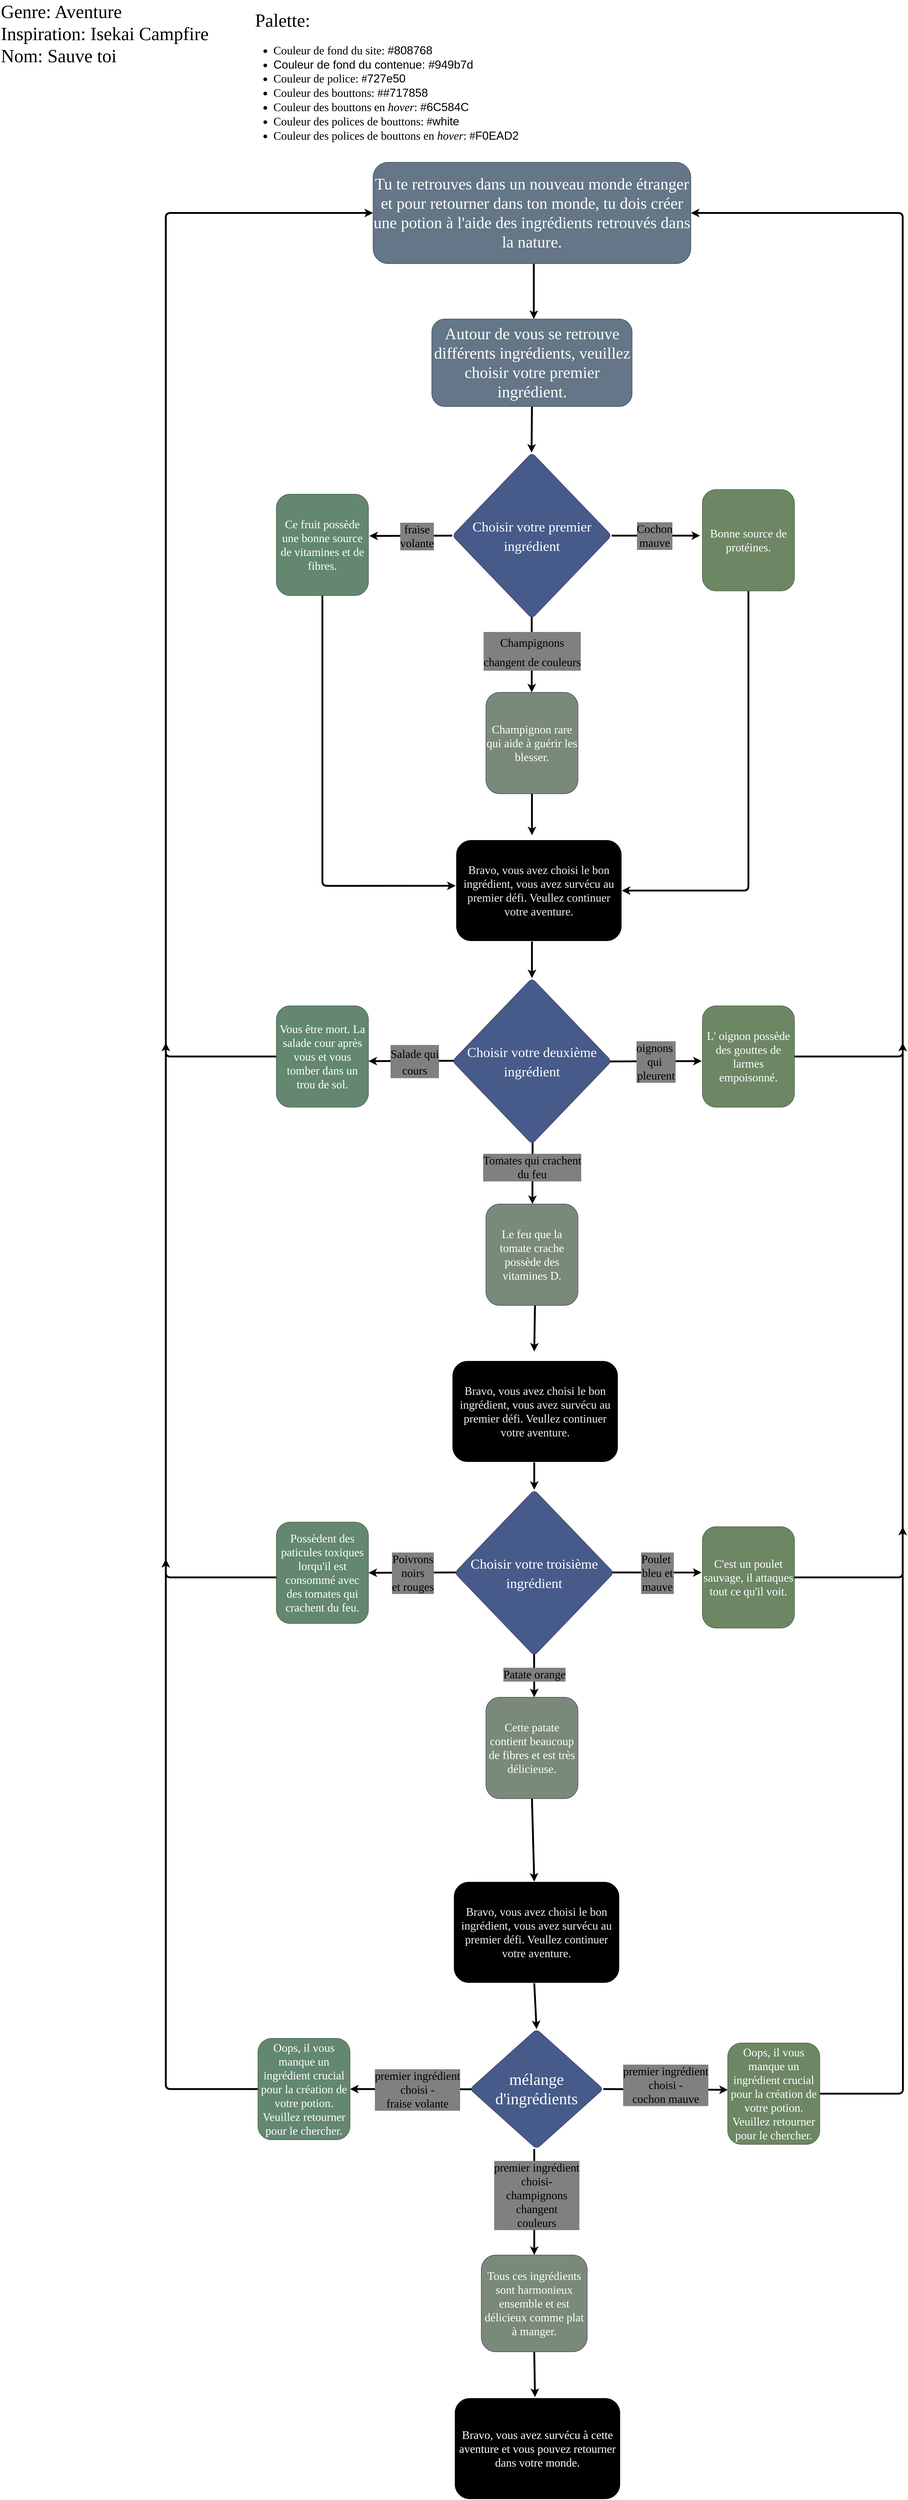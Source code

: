 <mxfile>
    <diagram id="G_w7JiNvkzIn2DHgnQeM" name="Page-1">
        <mxGraphModel dx="2579" dy="748" grid="1" gridSize="10" guides="1" tooltips="1" connect="1" arrows="1" fold="1" page="1" pageScale="1" pageWidth="1200" pageHeight="1920" background="none" math="0" shadow="0">
            <root>
                <mxCell id="0"/>
                <mxCell id="1" parent="0"/>
                <mxCell id="2" value="&lt;div style=&quot;font-size: 40px;&quot;&gt;&lt;span style=&quot;font-family: &amp;quot;Times New Roman&amp;quot;; background-color: initial;&quot;&gt;&lt;font style=&quot;font-size: 40px;&quot;&gt;Genre: Aventure&lt;/font&gt;&lt;/span&gt;&lt;/div&gt;&lt;font face=&quot;Times New Roman&quot; style=&quot;&quot;&gt;&lt;div style=&quot;font-size: 40px;&quot;&gt;&lt;span style=&quot;background-color: initial;&quot;&gt;&lt;font style=&quot;font-size: 40px;&quot;&gt;Inspiration: Isekai Campfire&lt;/font&gt;&lt;/span&gt;&lt;/div&gt;&lt;div style=&quot;font-size: 40px;&quot;&gt;&lt;span style=&quot;background-color: initial;&quot;&gt;Nom: Sauve toi&lt;/span&gt;&lt;/div&gt;&lt;div style=&quot;font-size: 40px;&quot;&gt;&lt;br&gt;&lt;/div&gt;&lt;/font&gt;" style="text;html=1;strokeColor=none;fillColor=none;align=left;verticalAlign=middle;whiteSpace=wrap;rounded=0;" parent="1" vertex="1">
                    <mxGeometry x="-1160" y="20" width="460" height="190" as="geometry"/>
                </mxCell>
                <mxCell id="253" style="html=1;strokeWidth=4;strokeColor=#000000;" parent="1" edge="1">
                    <mxGeometry relative="1" as="geometry">
                        <mxPoint x="-1" y="710" as="targetPoint"/>
                        <mxPoint x="-1" y="590" as="sourcePoint"/>
                    </mxGeometry>
                </mxCell>
                <mxCell id="20" value="Tu te retrouves dans un nouveau monde étranger et pour retourner dans ton monde, tu dois créer une potion à l'aide des ingrédients retrouvés dans la nature." style="rounded=1;whiteSpace=wrap;html=1;glass=0;fontFamily=Times New Roman;fontSize=35;fillColor=#647687;fontColor=#ffffff;strokeColor=#314354;" parent="1" vertex="1">
                    <mxGeometry x="-350" y="370" width="690" height="220" as="geometry"/>
                </mxCell>
                <mxCell id="23" value="" style="endArrow=classic;html=1;fontFamily=Times New Roman;fontSize=35;strokeColor=#000000;strokeWidth=4;exitX=0.5;exitY=1;exitDx=0;exitDy=0;" parent="1" edge="1">
                    <mxGeometry relative="1" as="geometry">
                        <mxPoint x="-5.485" y="1350" as="sourcePoint"/>
                        <mxPoint x="-5.49" y="1520" as="targetPoint"/>
                    </mxGeometry>
                </mxCell>
                <mxCell id="24" value="&lt;font style=&quot;font-size: 25px;&quot;&gt;Champignons&lt;br&gt;changent de couleurs&lt;/font&gt;" style="edgeLabel;resizable=0;html=1;align=center;verticalAlign=middle;rounded=1;glass=0;fontFamily=Times New Roman;fontSize=35;fontColor=#000000;labelBackgroundColor=#808080;" parent="23" connectable="0" vertex="1">
                    <mxGeometry relative="1" as="geometry">
                        <mxPoint y="-5" as="offset"/>
                    </mxGeometry>
                </mxCell>
                <mxCell id="26" value="" style="endArrow=classic;html=1;fontFamily=Times New Roman;fontSize=25;exitX=1;exitY=0.5;exitDx=0;exitDy=0;strokeColor=#000000;strokeWidth=4;" parent="1" source="21" edge="1">
                    <mxGeometry relative="1" as="geometry">
                        <mxPoint x="130" y="920" as="sourcePoint"/>
                        <mxPoint x="360" y="1180" as="targetPoint"/>
                    </mxGeometry>
                </mxCell>
                <mxCell id="27" value="Cochon&lt;br&gt;mauve" style="edgeLabel;resizable=0;html=1;align=center;verticalAlign=middle;rounded=1;glass=0;fontFamily=Times New Roman;fontSize=25;fontColor=#000000;labelBackgroundColor=#808080;" parent="26" connectable="0" vertex="1">
                    <mxGeometry relative="1" as="geometry">
                        <mxPoint x="-3" as="offset"/>
                    </mxGeometry>
                </mxCell>
                <mxCell id="29" value="" style="endArrow=classic;html=1;fontFamily=Times New Roman;fontSize=25;exitX=0;exitY=0.5;exitDx=0;exitDy=0;entryX=1.009;entryY=0.412;entryDx=0;entryDy=0;entryPerimeter=0;strokeColor=#000000;strokeWidth=4;" parent="1" source="21" target="31" edge="1">
                    <mxGeometry relative="1" as="geometry">
                        <mxPoint x="-605" y="1510" as="sourcePoint"/>
                        <mxPoint x="-275" y="1500" as="targetPoint"/>
                    </mxGeometry>
                </mxCell>
                <mxCell id="30" value="fraise&lt;br&gt;volante" style="edgeLabel;resizable=0;html=1;align=center;verticalAlign=middle;rounded=1;glass=0;fontFamily=Times New Roman;fontSize=25;fontColor=#000000;labelBackgroundColor=#808080;" parent="29" connectable="0" vertex="1">
                    <mxGeometry relative="1" as="geometry">
                        <mxPoint x="13" as="offset"/>
                    </mxGeometry>
                </mxCell>
                <mxCell id="250" style="edgeStyle=orthogonalEdgeStyle;html=1;strokeWidth=4;exitX=0.5;exitY=1;exitDx=0;exitDy=0;strokeColor=#000000;entryX=-0.002;entryY=0.453;entryDx=0;entryDy=0;entryPerimeter=0;" parent="1" source="31" target="282" edge="1">
                    <mxGeometry relative="1" as="geometry">
                        <Array as="points">
                            <mxPoint x="-460" y="1940"/>
                        </Array>
                        <mxPoint x="-180" y="1940" as="targetPoint"/>
                    </mxGeometry>
                </mxCell>
                <mxCell id="31" value="Ce fruit possède une bonne source de vitamines et de fibres." style="rounded=1;whiteSpace=wrap;html=1;glass=0;fontFamily=Times New Roman;fontSize=25;fillColor=#638771;fontColor=#ffffff;strokeColor=#3A5431;" parent="1" vertex="1">
                    <mxGeometry x="-560" y="1090" width="200" height="220" as="geometry"/>
                </mxCell>
                <mxCell id="60" value="" style="endArrow=classic;html=1;fontFamily=Times New Roman;fontSize=25;exitX=0.99;exitY=0.498;exitDx=0;exitDy=0;strokeColor=#000000;strokeWidth=4;entryX=-0.009;entryY=0.452;entryDx=0;entryDy=0;entryPerimeter=0;exitPerimeter=0;" parent="1" source="265" target="62" edge="1">
                    <mxGeometry relative="1" as="geometry">
                        <mxPoint x="240" y="3438" as="sourcePoint"/>
                        <mxPoint x="365" y="3438" as="targetPoint"/>
                    </mxGeometry>
                </mxCell>
                <mxCell id="61" value="Poulet&amp;nbsp;&lt;br&gt;bleu et&lt;br&gt;mauve" style="edgeLabel;resizable=0;html=1;align=center;verticalAlign=middle;rounded=1;glass=0;fontFamily=Times New Roman;fontSize=25;fontColor=#000000;labelBackgroundColor=#808080;" parent="60" connectable="0" vertex="1">
                    <mxGeometry relative="1" as="geometry"/>
                </mxCell>
                <mxCell id="62" value="C'est un poulet sauvage, il attaques tout ce qu'il voit." style="rounded=1;whiteSpace=wrap;html=1;glass=0;fontFamily=Times New Roman;fontSize=25;fillColor=#6d8764;fontColor=#ffffff;strokeColor=#3A5431;" parent="1" vertex="1">
                    <mxGeometry x="365" y="3330" width="200" height="220" as="geometry"/>
                </mxCell>
                <mxCell id="63" value="" style="endArrow=classic;html=1;fontFamily=Times New Roman;fontSize=25;exitX=0.012;exitY=0.498;exitDx=0;exitDy=0;strokeColor=#000000;strokeWidth=4;entryX=1;entryY=0.5;entryDx=0;entryDy=0;exitPerimeter=0;" parent="1" source="265" target="65" edge="1">
                    <mxGeometry relative="1" as="geometry">
                        <mxPoint x="-170" y="3440" as="sourcePoint"/>
                        <mxPoint x="-355" y="3440" as="targetPoint"/>
                    </mxGeometry>
                </mxCell>
                <mxCell id="64" value="Poivrons&lt;br&gt;noirs &lt;br&gt;et rouges" style="edgeLabel;resizable=0;html=1;align=center;verticalAlign=middle;rounded=1;glass=0;fontFamily=Times New Roman;fontSize=25;fontColor=#000000;labelBackgroundColor=#808080;" parent="63" connectable="0" vertex="1">
                    <mxGeometry relative="1" as="geometry"/>
                </mxCell>
                <mxCell id="65" value="Possèdent des paticules toxiques lorqu'il est consommé avec des tomates qui crachent du feu." style="rounded=1;whiteSpace=wrap;html=1;glass=0;fontFamily=Times New Roman;fontSize=25;fillColor=#638771;fontColor=#ffffff;strokeColor=#3A5431;" parent="1" vertex="1">
                    <mxGeometry x="-560" y="3320" width="200" height="220" as="geometry"/>
                </mxCell>
                <mxCell id="81" value="&lt;div style=&quot;font-family: &amp;quot;Times New Roman&amp;quot;; font-size: 40px; text-align: left;&quot;&gt;&lt;span style=&quot;background-color: initial;&quot;&gt;Palette:&lt;/span&gt;&lt;/div&gt;&lt;div style=&quot;text-align: left; font-size: 25px;&quot;&gt;&lt;ul&gt;&lt;li&gt;&lt;span style=&quot;background-color: initial; font-family: &amp;quot;Times New Roman&amp;quot;;&quot;&gt;Couleur de fond du site:&amp;nbsp;&lt;/span&gt;#808768&lt;/li&gt;&lt;li&gt;&lt;span style=&quot;background-color: initial;&quot;&gt;Couleur de fond du contenue:&amp;nbsp;&lt;/span&gt;#949b7d&lt;/li&gt;&lt;li&gt;&lt;span style=&quot;background-color: initial; font-family: &amp;quot;Times New Roman&amp;quot;;&quot;&gt;Couleur de police: #&lt;/span&gt;727e50&lt;/li&gt;&lt;li&gt;&lt;span style=&quot;font-family: &amp;quot;Times New Roman&amp;quot;; background-color: initial;&quot;&gt;Couleur des bouttons: #&lt;/span&gt;#717858&lt;/li&gt;&lt;li&gt;&lt;span style=&quot;font-family: &amp;quot;Times New Roman&amp;quot;; background-color: initial;&quot;&gt;Couleur des bouttons en&amp;nbsp;&lt;i&gt;hover&lt;/i&gt;:&amp;nbsp;&lt;/span&gt;#6C584C&lt;/li&gt;&lt;li&gt;&lt;span style=&quot;font-family: &amp;quot;Times New Roman&amp;quot;; background-color: initial;&quot;&gt;Couleur des polices de bouttons: #&lt;/span&gt;white&lt;/li&gt;&lt;li&gt;&lt;span style=&quot;background-color: initial; font-family: &amp;quot;Times New Roman&amp;quot;;&quot;&gt;Couleur des polices de bouttons en&amp;nbsp;&lt;/span&gt;&lt;i style=&quot;background-color: initial; font-family: &amp;quot;Times New Roman&amp;quot;;&quot;&gt;hover&lt;/i&gt;&lt;span style=&quot;background-color: initial; font-family: &amp;quot;Times New Roman&amp;quot;;&quot;&gt;: #&lt;/span&gt;F0EAD2&lt;/li&gt;&lt;/ul&gt;&lt;/div&gt;" style="text;html=1;strokeColor=none;fillColor=none;align=center;verticalAlign=middle;whiteSpace=wrap;rounded=0;" parent="1" vertex="1">
                    <mxGeometry x="-630" y="20" width="620" height="350" as="geometry"/>
                </mxCell>
                <mxCell id="83" value="" style="endArrow=classic;html=1;fontFamily=Times New Roman;fontSize=25;exitX=0.989;exitY=0.502;exitDx=0;exitDy=0;strokeColor=#000000;strokeWidth=4;exitPerimeter=0;entryX=-0.007;entryY=0.545;entryDx=0;entryDy=0;entryPerimeter=0;" parent="1" source="258" target="85" edge="1">
                    <mxGeometry relative="1" as="geometry">
                        <mxPoint x="240" y="2327.5" as="sourcePoint"/>
                        <mxPoint x="360" y="2320" as="targetPoint"/>
                    </mxGeometry>
                </mxCell>
                <mxCell id="84" value="oignons&amp;nbsp;&lt;br&gt;qui&amp;nbsp;&lt;br&gt;pleurent" style="edgeLabel;resizable=0;html=1;align=center;verticalAlign=middle;rounded=1;glass=0;fontFamily=Times New Roman;fontSize=25;fontColor=#000000;labelBackgroundColor=#808080;" parent="83" connectable="0" vertex="1">
                    <mxGeometry relative="1" as="geometry"/>
                </mxCell>
                <mxCell id="269" style="edgeStyle=orthogonalEdgeStyle;html=1;exitX=1;exitY=0.5;exitDx=0;exitDy=0;strokeColor=#000000;strokeWidth=4;fontSize=30;" parent="1" source="85" edge="1">
                    <mxGeometry relative="1" as="geometry">
                        <mxPoint x="800" y="2280" as="targetPoint"/>
                        <Array as="points">
                            <mxPoint x="800" y="2310"/>
                        </Array>
                    </mxGeometry>
                </mxCell>
                <mxCell id="85" value="L' oignon possède des gouttes de larmes empoisonné." style="rounded=1;whiteSpace=wrap;html=1;glass=0;fontFamily=Times New Roman;fontSize=25;fillColor=#6d8764;fontColor=#ffffff;strokeColor=#3A5431;" parent="1" vertex="1">
                    <mxGeometry x="365" y="2200" width="200" height="220" as="geometry"/>
                </mxCell>
                <mxCell id="86" value="" style="endArrow=classic;html=1;fontFamily=Times New Roman;fontSize=25;exitX=0;exitY=0.5;exitDx=0;exitDy=0;strokeColor=#3333FF;strokeWidth=4;startArrow=none;" parent="1" source="88" edge="1">
                    <mxGeometry relative="1" as="geometry">
                        <mxPoint x="-174.2" y="2322.04" as="sourcePoint"/>
                        <mxPoint x="-390" y="2320" as="targetPoint"/>
                    </mxGeometry>
                </mxCell>
                <mxCell id="89" value="" style="endArrow=classic;html=1;fontFamily=Times New Roman;fontSize=25;exitX=0.504;exitY=0.989;exitDx=0;exitDy=0;strokeColor=#000000;strokeWidth=4;exitPerimeter=0;" parent="1" source="258" edge="1">
                    <mxGeometry relative="1" as="geometry">
                        <mxPoint x="25" y="2470" as="sourcePoint"/>
                        <mxPoint x="-4" y="2630" as="targetPoint"/>
                    </mxGeometry>
                </mxCell>
                <mxCell id="90" value="Tomates qui crachent&lt;br&gt;du feu" style="edgeLabel;resizable=0;html=1;align=center;verticalAlign=middle;rounded=1;glass=0;fontFamily=Times New Roman;fontSize=25;fontColor=#000000;labelBackgroundColor=#808080;" parent="89" connectable="0" vertex="1">
                    <mxGeometry relative="1" as="geometry">
                        <mxPoint x="-1" y="-13" as="offset"/>
                    </mxGeometry>
                </mxCell>
                <mxCell id="21" value="&lt;font style=&quot;font-size: 30px;&quot;&gt;Choisir votre premier ingrédient&lt;/font&gt;" style="rhombus;whiteSpace=wrap;html=1;rounded=1;glass=0;fontFamily=Times New Roman;fontSize=35;fillColor=#465B8A;strokeColor=#432D57;fontColor=#ffffff;" parent="1" vertex="1">
                    <mxGeometry x="-178.02" y="1000" width="346.05" height="360" as="geometry"/>
                </mxCell>
                <mxCell id="273" style="edgeStyle=none;html=1;exitX=0.5;exitY=1;exitDx=0;exitDy=0;entryX=0.5;entryY=0;entryDx=0;entryDy=0;strokeWidth=4;strokeColor=#000000;" parent="1" target="258" edge="1">
                    <mxGeometry relative="1" as="geometry">
                        <mxPoint x="-5" y="2050" as="sourcePoint"/>
                    </mxGeometry>
                </mxCell>
                <mxCell id="263" style="edgeStyle=none;html=1;exitX=0.533;exitY=0.988;exitDx=0;exitDy=0;strokeColor=#000000;strokeWidth=4;fontSize=30;exitPerimeter=0;entryX=0.5;entryY=0;entryDx=0;entryDy=0;" parent="1" source="124" edge="1">
                    <mxGeometry relative="1" as="geometry">
                        <mxPoint y="2950" as="targetPoint"/>
                    </mxGeometry>
                </mxCell>
                <mxCell id="124" value="Le feu que la tomate crache possède des vitamines D." style="rounded=1;whiteSpace=wrap;html=1;glass=0;fontFamily=Times New Roman;fontSize=25;fillColor=#798A7A;fontColor=#ffffff;strokeColor=#432D57;" parent="1" vertex="1">
                    <mxGeometry x="-105" y="2630" width="200" height="220" as="geometry"/>
                </mxCell>
                <mxCell id="264" style="edgeStyle=none;html=1;exitX=0.5;exitY=1;exitDx=0;exitDy=0;entryX=0.5;entryY=0;entryDx=0;entryDy=0;strokeColor=#000000;strokeWidth=4;fontSize=30;" parent="1" edge="1">
                    <mxGeometry relative="1" as="geometry">
                        <mxPoint y="3250" as="targetPoint"/>
                        <mxPoint y="3170" as="sourcePoint"/>
                    </mxGeometry>
                </mxCell>
                <mxCell id="127" value="Cette patate contient beaucoup de fibres et est très délicieuse." style="rounded=1;whiteSpace=wrap;html=1;glass=0;fontFamily=Times New Roman;fontSize=25;fillColor=#798A7A;fontColor=#ffffff;strokeColor=#432D57;" parent="1" vertex="1">
                    <mxGeometry x="-105" y="3700" width="200" height="220" as="geometry"/>
                </mxCell>
                <mxCell id="267" style="edgeStyle=none;html=1;exitX=0.5;exitY=1;exitDx=0;exitDy=0;entryX=0.5;entryY=0;entryDx=0;entryDy=0;strokeColor=#000000;strokeWidth=4;fontSize=30;" parent="1" target="204" edge="1">
                    <mxGeometry relative="1" as="geometry">
                        <mxPoint y="4320" as="sourcePoint"/>
                    </mxGeometry>
                </mxCell>
                <mxCell id="129" value="" style="endArrow=classic;html=1;strokeColor=#000000;strokeWidth=4;entryX=0.5;entryY=0;entryDx=0;entryDy=0;exitX=0.5;exitY=1;exitDx=0;exitDy=0;" parent="1" source="127" edge="1">
                    <mxGeometry width="50" height="50" relative="1" as="geometry">
                        <mxPoint x="-105" y="3800" as="sourcePoint"/>
                        <mxPoint y="4100" as="targetPoint"/>
                    </mxGeometry>
                </mxCell>
                <mxCell id="204" value="mélange d'ingrédients" style="rhombus;whiteSpace=wrap;html=1;rounded=1;glass=0;fontFamily=Times New Roman;fontSize=35;fillColor=#465B8A;fontColor=#ffffff;strokeColor=#432D57;" parent="1" vertex="1">
                    <mxGeometry x="-140" y="4420" width="290" height="260" as="geometry"/>
                </mxCell>
                <mxCell id="205" value="" style="endArrow=classic;html=1;fontFamily=Times New Roman;fontSize=25;strokeColor=#000000;strokeWidth=4;exitX=1;exitY=0.5;exitDx=0;exitDy=0;" parent="1" edge="1">
                    <mxGeometry relative="1" as="geometry">
                        <mxPoint x="0.01" y="4680" as="sourcePoint"/>
                        <mxPoint y="4910" as="targetPoint"/>
                    </mxGeometry>
                </mxCell>
                <mxCell id="206" value="premier ingrédient &lt;br&gt;choisi-&lt;br&gt;champignons &lt;br&gt;changent&lt;br&gt;couleurs" style="edgeLabel;resizable=0;html=1;align=center;verticalAlign=middle;rounded=1;glass=0;fontFamily=Times New Roman;fontSize=25;fontColor=#000000;labelBackgroundColor=#808080;" parent="205" connectable="0" vertex="1">
                    <mxGeometry relative="1" as="geometry">
                        <mxPoint x="5" y="-15" as="offset"/>
                    </mxGeometry>
                </mxCell>
                <mxCell id="208" value="" style="endArrow=classic;html=1;fontFamily=Times New Roman;fontSize=25;exitX=0.013;exitY=0.502;exitDx=0;exitDy=0;strokeColor=#000000;strokeWidth=4;exitPerimeter=0;entryX=1;entryY=0.5;entryDx=0;entryDy=0;" parent="1" source="204" target="210" edge="1">
                    <mxGeometry relative="1" as="geometry">
                        <mxPoint x="-635" y="4550" as="sourcePoint"/>
                        <mxPoint x="-370" y="4540" as="targetPoint"/>
                    </mxGeometry>
                </mxCell>
                <mxCell id="209" value="premier ingrédient &lt;br&gt;choisi -&lt;br&gt;fraise volante" style="edgeLabel;resizable=0;html=1;align=center;verticalAlign=middle;rounded=1;glass=0;fontFamily=Times New Roman;fontSize=25;fontColor=#000000;labelBackgroundColor=#808080;" parent="208" connectable="0" vertex="1">
                    <mxGeometry relative="1" as="geometry">
                        <mxPoint x="14" as="offset"/>
                    </mxGeometry>
                </mxCell>
                <mxCell id="271" style="edgeStyle=orthogonalEdgeStyle;html=1;strokeColor=#000000;strokeWidth=4;fontSize=30;" parent="1" source="210" edge="1">
                    <mxGeometry relative="1" as="geometry">
                        <mxPoint x="-800" y="3400" as="targetPoint"/>
                        <Array as="points">
                            <mxPoint x="-800" y="4550"/>
                        </Array>
                    </mxGeometry>
                </mxCell>
                <mxCell id="210" value="Oops, il vous manque un ingrédient crucial pour la création de votre potion. Veuillez retourner pour le chercher." style="rounded=1;whiteSpace=wrap;html=1;glass=0;fontFamily=Times New Roman;fontSize=25;fillColor=#638771;fontColor=#ffffff;strokeColor=#3A5431;" parent="1" vertex="1">
                    <mxGeometry x="-600" y="4440" width="200" height="220" as="geometry"/>
                </mxCell>
                <mxCell id="272" style="html=1;exitX=0.5;exitY=1;exitDx=0;exitDy=0;entryX=0.485;entryY=-0.008;entryDx=0;entryDy=0;strokeColor=#000000;strokeWidth=4;fontSize=30;entryPerimeter=0;" parent="1" source="213" target="248" edge="1">
                    <mxGeometry relative="1" as="geometry"/>
                </mxCell>
                <mxCell id="213" value="Tous ces ingrédients sont harmonieux ensemble et est délicieux comme plat à manger." style="rounded=1;whiteSpace=wrap;html=1;glass=0;fontFamily=Times New Roman;fontSize=25;fillColor=#798A7A;fontColor=#ffffff;strokeColor=#432D57;" parent="1" vertex="1">
                    <mxGeometry x="-115" y="4910" width="230" height="210" as="geometry"/>
                </mxCell>
                <mxCell id="233" value="" style="endArrow=classic;html=1;strokeWidth=4;exitX=1;exitY=0.5;exitDx=0;exitDy=0;edgeStyle=orthogonalEdgeStyle;entryX=1;entryY=0.5;entryDx=0;entryDy=0;strokeColor=#000000;" parent="1" source="62" target="20" edge="1">
                    <mxGeometry width="50" height="50" relative="1" as="geometry">
                        <mxPoint x="80" y="2185" as="sourcePoint"/>
                        <mxPoint x="500" y="2080" as="targetPoint"/>
                        <Array as="points">
                            <mxPoint x="800" y="3440"/>
                            <mxPoint x="800" y="480"/>
                        </Array>
                    </mxGeometry>
                </mxCell>
                <mxCell id="235" value="" style="endArrow=classic;html=1;strokeWidth=4;entryX=0;entryY=0.5;entryDx=0;entryDy=0;edgeStyle=orthogonalEdgeStyle;strokeColor=#000000;" parent="1" source="65" target="20" edge="1">
                    <mxGeometry width="50" height="50" relative="1" as="geometry">
                        <mxPoint x="-40" y="3035" as="sourcePoint"/>
                        <mxPoint x="-880" y="2520" as="targetPoint"/>
                        <Array as="points">
                            <mxPoint x="-800" y="3440"/>
                            <mxPoint x="-800" y="480"/>
                        </Array>
                    </mxGeometry>
                </mxCell>
                <mxCell id="248" value="Bravo, vous avez survécu à cette aventure et vous pouvez retourner dans votre monde." style="rounded=1;whiteSpace=wrap;html=1;glass=0;fontFamily=Times New Roman;fontSize=25;fillColor=#000000;strokeColor=#FFFFFF;fontColor=#ffffff;" parent="1" vertex="1">
                    <mxGeometry x="-173.03" y="5220" width="360.01" height="220" as="geometry"/>
                </mxCell>
                <mxCell id="249" style="edgeStyle=orthogonalEdgeStyle;html=1;strokeWidth=4;strokeColor=#000000;entryX=1;entryY=0.5;entryDx=0;entryDy=0;" parent="1" source="28" target="282" edge="1">
                    <mxGeometry relative="1" as="geometry">
                        <Array as="points">
                            <mxPoint x="465" y="1950"/>
                        </Array>
                        <mxPoint x="250" y="1950" as="targetPoint"/>
                    </mxGeometry>
                </mxCell>
                <mxCell id="28" value="Bonne source de protéines." style="rounded=1;whiteSpace=wrap;html=1;glass=0;fontFamily=Times New Roman;fontSize=25;fillColor=#6d8764;fontColor=#ffffff;strokeColor=#3A5431;" parent="1" vertex="1">
                    <mxGeometry x="365" y="1080" width="200" height="220" as="geometry"/>
                </mxCell>
                <mxCell id="255" style="edgeStyle=none;html=1;exitX=0.5;exitY=1;exitDx=0;exitDy=0;fontSize=30;strokeWidth=4;strokeColor=#000000;" parent="1" source="252" edge="1">
                    <mxGeometry relative="1" as="geometry">
                        <mxPoint x="-5.857" y="1000.0" as="targetPoint"/>
                    </mxGeometry>
                </mxCell>
                <mxCell id="252" value="Autour de vous se retrouve différents ingrédients, veuillez choisir votre premier ingrédient." style="rounded=1;whiteSpace=wrap;html=1;glass=0;fontFamily=Times New Roman;fontSize=35;fillColor=#647687;fontColor=#ffffff;strokeColor=#314354;" parent="1" vertex="1">
                    <mxGeometry x="-222.5" y="710" width="435" height="190" as="geometry"/>
                </mxCell>
                <mxCell id="257" style="edgeStyle=none;html=1;exitX=0.5;exitY=1;exitDx=0;exitDy=0;entryX=0.5;entryY=0;entryDx=0;entryDy=0;strokeColor=#000000;strokeWidth=4;fontSize=30;" parent="1" source="256" edge="1">
                    <mxGeometry relative="1" as="geometry">
                        <mxPoint x="-5" y="1830" as="targetPoint"/>
                    </mxGeometry>
                </mxCell>
                <mxCell id="256" value="Champignon rare qui aide à guérir les blesser." style="rounded=1;whiteSpace=wrap;html=1;glass=0;fontFamily=Times New Roman;fontSize=25;fillColor=#798A7A;fontColor=#ffffff;strokeColor=#432D57;" parent="1" vertex="1">
                    <mxGeometry x="-105" y="1520" width="200" height="220" as="geometry"/>
                </mxCell>
                <mxCell id="258" value="&lt;font style=&quot;font-size: 30px;&quot;&gt;Choisir votre deuxième ingrédient&lt;/font&gt;" style="rhombus;whiteSpace=wrap;html=1;rounded=1;glass=0;fontFamily=Times New Roman;fontSize=35;fillColor=#465B8A;fontColor=#ffffff;strokeColor=#432D57;" parent="1" vertex="1">
                    <mxGeometry x="-178.02" y="2140" width="346.05" height="360" as="geometry"/>
                </mxCell>
                <mxCell id="268" style="edgeStyle=elbowEdgeStyle;html=1;exitX=0;exitY=0.5;exitDx=0;exitDy=0;strokeColor=#000000;strokeWidth=4;fontSize=30;" parent="1" source="88" edge="1">
                    <mxGeometry relative="1" as="geometry">
                        <mxPoint x="-800" y="2280" as="targetPoint"/>
                        <Array as="points">
                            <mxPoint x="-800" y="2320"/>
                        </Array>
                    </mxGeometry>
                </mxCell>
                <mxCell id="88" value="Vous être mort. La salade cour après vous et vous tomber dans un trou de sol." style="rounded=1;whiteSpace=wrap;html=1;glass=0;fontFamily=Times New Roman;fontSize=25;fillColor=#638771;fontColor=#ffffff;strokeColor=#3A5431;" parent="1" vertex="1">
                    <mxGeometry x="-560" y="2200" width="200" height="220" as="geometry"/>
                </mxCell>
                <mxCell id="261" value="" style="endArrow=classic;html=1;strokeColor=#000000;strokeWidth=4;fontSize=30;exitX=0.011;exitY=0.498;exitDx=0;exitDy=0;exitPerimeter=0;" parent="1" source="258" edge="1">
                    <mxGeometry relative="1" as="geometry">
                        <mxPoint x="-180" y="2320" as="sourcePoint"/>
                        <mxPoint x="-360" y="2320" as="targetPoint"/>
                    </mxGeometry>
                </mxCell>
                <mxCell id="262" value="&lt;span style=&quot;font-family: &amp;quot;Times New Roman&amp;quot;; font-size: 25px;&quot;&gt;Salade qui&lt;/span&gt;&lt;br style=&quot;font-family: &amp;quot;Times New Roman&amp;quot;; font-size: 25px;&quot;&gt;&lt;span style=&quot;font-family: &amp;quot;Times New Roman&amp;quot;; font-size: 25px;&quot;&gt;cours&lt;/span&gt;" style="edgeLabel;resizable=0;html=1;align=center;verticalAlign=middle;strokeColor=#141F54;fontSize=30;fontColor=#000000;labelBackgroundColor=#808080;" parent="261" connectable="0" vertex="1">
                    <mxGeometry relative="1" as="geometry">
                        <mxPoint x="7" as="offset"/>
                    </mxGeometry>
                </mxCell>
                <mxCell id="266" style="edgeStyle=none;html=1;exitX=0.499;exitY=0.984;exitDx=0;exitDy=0;strokeColor=#000000;strokeWidth=4;fontSize=30;exitPerimeter=0;" parent="1" source="265" edge="1">
                    <mxGeometry relative="1" as="geometry">
                        <mxPoint y="3700" as="targetPoint"/>
                    </mxGeometry>
                </mxCell>
                <mxCell id="265" value="&lt;font style=&quot;font-size: 30px;&quot;&gt;Choisir votre troisième ingrédient&lt;/font&gt;" style="rhombus;whiteSpace=wrap;html=1;rounded=1;glass=0;fontFamily=Times New Roman;fontSize=35;fillColor=#465B8A;fontColor=#ffffff;strokeColor=#432D57;" parent="1" vertex="1">
                    <mxGeometry x="-173.03" y="3250" width="346.05" height="360" as="geometry"/>
                </mxCell>
                <mxCell id="274" value="Patate orange" style="edgeLabel;resizable=0;html=1;align=center;verticalAlign=middle;rounded=1;glass=0;fontFamily=Times New Roman;fontSize=25;fontColor=#000000;labelBackgroundColor=#808080;" parent="1" connectable="0" vertex="1">
                    <mxGeometry x="0.009" y="3649.999" as="geometry"/>
                </mxCell>
                <mxCell id="275" value="" style="endArrow=classic;html=1;fontFamily=Times New Roman;fontSize=25;exitX=1;exitY=0.5;exitDx=0;exitDy=0;strokeColor=#000000;strokeWidth=4;entryX=0.002;entryY=0.462;entryDx=0;entryDy=0;entryPerimeter=0;" parent="1" source="204" target="277" edge="1">
                    <mxGeometry relative="1" as="geometry">
                        <mxPoint x="995" y="4620" as="sourcePoint"/>
                        <mxPoint x="995" y="4500" as="targetPoint"/>
                    </mxGeometry>
                </mxCell>
                <mxCell id="276" value="premier ingrédient &lt;br&gt;choisi -&lt;br&gt;cochon mauve" style="edgeLabel;resizable=0;html=1;align=center;verticalAlign=middle;rounded=1;glass=0;fontFamily=Times New Roman;fontSize=25;fontColor=#000000;labelBackgroundColor=#808080;" parent="275" connectable="0" vertex="1">
                    <mxGeometry relative="1" as="geometry">
                        <mxPoint y="-10" as="offset"/>
                    </mxGeometry>
                </mxCell>
                <mxCell id="278" style="edgeStyle=orthogonalEdgeStyle;html=1;exitX=1;exitY=0.5;exitDx=0;exitDy=0;fontSize=25;strokeColor=#000000;strokeWidth=4;" parent="1" source="277" edge="1">
                    <mxGeometry relative="1" as="geometry">
                        <mxPoint x="800" y="3330" as="targetPoint"/>
                    </mxGeometry>
                </mxCell>
                <mxCell id="277" value="Oops, il vous manque un ingrédient crucial pour la création de votre potion. Veuillez retourner pour le chercher." style="rounded=1;whiteSpace=wrap;html=1;glass=0;fontFamily=Times New Roman;fontSize=25;fillColor=#6d8764;fontColor=#ffffff;strokeColor=#3A5431;" parent="1" vertex="1">
                    <mxGeometry x="420" y="4450" width="200" height="220" as="geometry"/>
                </mxCell>
                <mxCell id="281" value="&lt;span style=&quot;color: rgb(240, 240, 240);&quot;&gt;Bravo, vous avez choisi le bon ingrédient, vous avez survécu au premier défi. Veullez continuer votre aventure.&lt;/span&gt;" style="rounded=1;whiteSpace=wrap;html=1;glass=0;fontFamily=Times New Roman;fontSize=25;fillColor=#000000;strokeColor=#FFFFFF;fontColor=#ffffff;" parent="1" vertex="1">
                    <mxGeometry x="-175.01" y="4100" width="360.01" height="220" as="geometry"/>
                </mxCell>
                <mxCell id="282" value="&lt;span style=&quot;color: rgb(240, 240, 240);&quot;&gt;Bravo, vous avez choisi le bon ingrédient, vous avez survécu au premier défi. Veullez continuer votre aventure.&lt;/span&gt;" style="rounded=1;whiteSpace=wrap;html=1;glass=0;fontFamily=Times New Roman;fontSize=25;fillColor=#000000;strokeColor=#FFFFFF;fontColor=#ffffff;" vertex="1" parent="1">
                    <mxGeometry x="-170" y="1840" width="360.01" height="220" as="geometry"/>
                </mxCell>
                <mxCell id="283" value="&lt;span style=&quot;color: rgb(240, 240, 240);&quot;&gt;Bravo, vous avez choisi le bon ingrédient, vous avez survécu au premier défi. Veullez continuer votre aventure.&lt;/span&gt;" style="rounded=1;whiteSpace=wrap;html=1;glass=0;fontFamily=Times New Roman;fontSize=25;fillColor=#000000;strokeColor=#FFFFFF;fontColor=#ffffff;" vertex="1" parent="1">
                    <mxGeometry x="-178.02" y="2970" width="360.01" height="220" as="geometry"/>
                </mxCell>
            </root>
        </mxGraphModel>
    </diagram>
</mxfile>